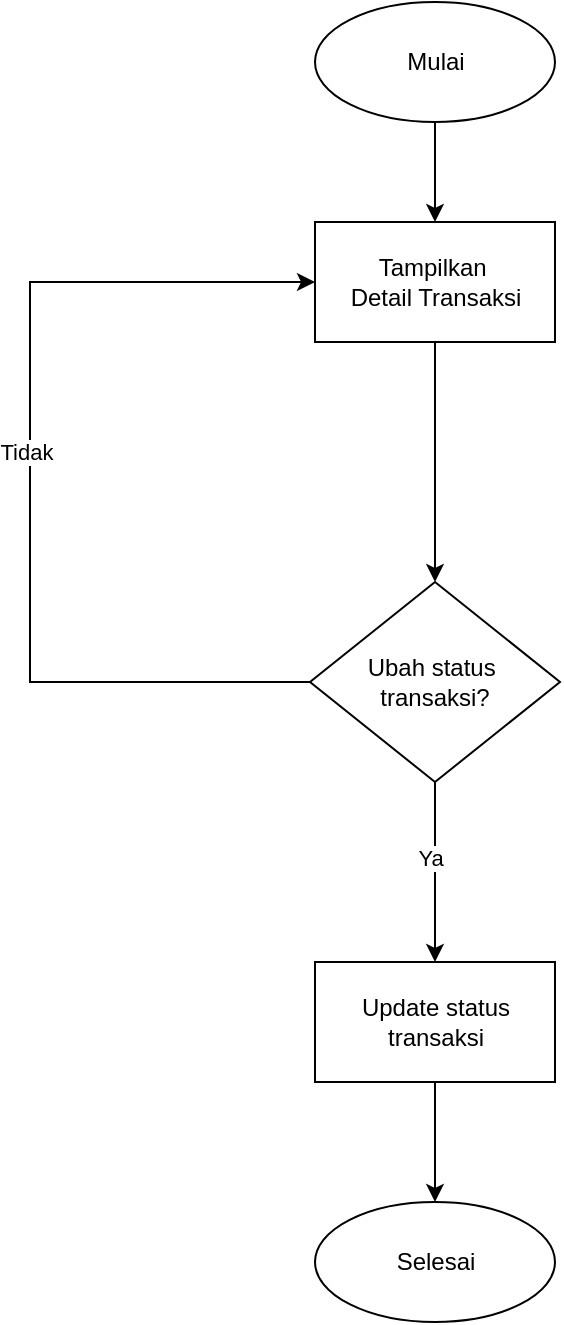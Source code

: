 <mxfile version="24.7.7">
  <diagram name="Page-1" id="w-W4O1qsA_r7r5tHlhLZ">
    <mxGraphModel dx="1050" dy="557" grid="1" gridSize="10" guides="1" tooltips="1" connect="1" arrows="1" fold="1" page="1" pageScale="1" pageWidth="850" pageHeight="1100" math="0" shadow="0">
      <root>
        <mxCell id="0" />
        <mxCell id="1" parent="0" />
        <mxCell id="AfGFphQ3vEunqYkG3-pz-1" style="edgeStyle=orthogonalEdgeStyle;rounded=0;orthogonalLoop=1;jettySize=auto;html=1;exitX=0.5;exitY=1;exitDx=0;exitDy=0;entryX=0.5;entryY=0;entryDx=0;entryDy=0;" edge="1" parent="1" source="AfGFphQ3vEunqYkG3-pz-2" target="AfGFphQ3vEunqYkG3-pz-12">
          <mxGeometry relative="1" as="geometry">
            <mxPoint x="422.5" y="90" as="targetPoint" />
          </mxGeometry>
        </mxCell>
        <mxCell id="AfGFphQ3vEunqYkG3-pz-2" value="Mulai" style="ellipse;whiteSpace=wrap;html=1;" vertex="1" parent="1">
          <mxGeometry x="362.5" width="120" height="60" as="geometry" />
        </mxCell>
        <mxCell id="AfGFphQ3vEunqYkG3-pz-3" value="Selesai" style="ellipse;whiteSpace=wrap;html=1;" vertex="1" parent="1">
          <mxGeometry x="362.5" y="600" width="120" height="60" as="geometry" />
        </mxCell>
        <mxCell id="AfGFphQ3vEunqYkG3-pz-4" style="edgeStyle=orthogonalEdgeStyle;rounded=0;orthogonalLoop=1;jettySize=auto;html=1;exitX=0.5;exitY=1;exitDx=0;exitDy=0;" edge="1" parent="1" source="AfGFphQ3vEunqYkG3-pz-8" target="AfGFphQ3vEunqYkG3-pz-10">
          <mxGeometry relative="1" as="geometry" />
        </mxCell>
        <mxCell id="AfGFphQ3vEunqYkG3-pz-5" value="Ya" style="edgeLabel;html=1;align=center;verticalAlign=middle;resizable=0;points=[];" connectable="0" vertex="1" parent="AfGFphQ3vEunqYkG3-pz-4">
          <mxGeometry x="-0.169" y="-3" relative="1" as="geometry">
            <mxPoint as="offset" />
          </mxGeometry>
        </mxCell>
        <mxCell id="AfGFphQ3vEunqYkG3-pz-6" style="edgeStyle=orthogonalEdgeStyle;rounded=0;orthogonalLoop=1;jettySize=auto;html=1;exitX=0;exitY=0.5;exitDx=0;exitDy=0;entryX=0;entryY=0.5;entryDx=0;entryDy=0;" edge="1" parent="1" source="AfGFphQ3vEunqYkG3-pz-8" target="AfGFphQ3vEunqYkG3-pz-12">
          <mxGeometry relative="1" as="geometry">
            <Array as="points">
              <mxPoint x="220" y="340" />
              <mxPoint x="220" y="140" />
            </Array>
          </mxGeometry>
        </mxCell>
        <mxCell id="AfGFphQ3vEunqYkG3-pz-7" value="Tidak" style="edgeLabel;html=1;align=center;verticalAlign=middle;resizable=0;points=[];" vertex="1" connectable="0" parent="AfGFphQ3vEunqYkG3-pz-6">
          <mxGeometry x="0.056" y="2" relative="1" as="geometry">
            <mxPoint as="offset" />
          </mxGeometry>
        </mxCell>
        <mxCell id="AfGFphQ3vEunqYkG3-pz-8" value="Ubah status&amp;nbsp;&lt;div&gt;transaksi?&lt;/div&gt;" style="rhombus;whiteSpace=wrap;html=1;" vertex="1" parent="1">
          <mxGeometry x="360" y="290" width="125" height="100" as="geometry" />
        </mxCell>
        <mxCell id="AfGFphQ3vEunqYkG3-pz-9" style="edgeStyle=orthogonalEdgeStyle;rounded=0;orthogonalLoop=1;jettySize=auto;html=1;exitX=0.5;exitY=1;exitDx=0;exitDy=0;" edge="1" parent="1" source="AfGFphQ3vEunqYkG3-pz-10" target="AfGFphQ3vEunqYkG3-pz-3">
          <mxGeometry relative="1" as="geometry" />
        </mxCell>
        <mxCell id="AfGFphQ3vEunqYkG3-pz-10" value="Update status transaksi" style="rounded=0;whiteSpace=wrap;html=1;" vertex="1" parent="1">
          <mxGeometry x="362.5" y="480" width="120" height="60" as="geometry" />
        </mxCell>
        <mxCell id="AfGFphQ3vEunqYkG3-pz-11" style="edgeStyle=orthogonalEdgeStyle;rounded=0;orthogonalLoop=1;jettySize=auto;html=1;exitX=0.5;exitY=1;exitDx=0;exitDy=0;entryX=0.5;entryY=0;entryDx=0;entryDy=0;" edge="1" parent="1" source="AfGFphQ3vEunqYkG3-pz-12" target="AfGFphQ3vEunqYkG3-pz-8">
          <mxGeometry relative="1" as="geometry" />
        </mxCell>
        <mxCell id="AfGFphQ3vEunqYkG3-pz-12" value="Tampilkan&amp;nbsp;&lt;div&gt;Detail Transaksi&lt;/div&gt;" style="rounded=0;whiteSpace=wrap;html=1;" vertex="1" parent="1">
          <mxGeometry x="362.5" y="110" width="120" height="60" as="geometry" />
        </mxCell>
      </root>
    </mxGraphModel>
  </diagram>
</mxfile>
